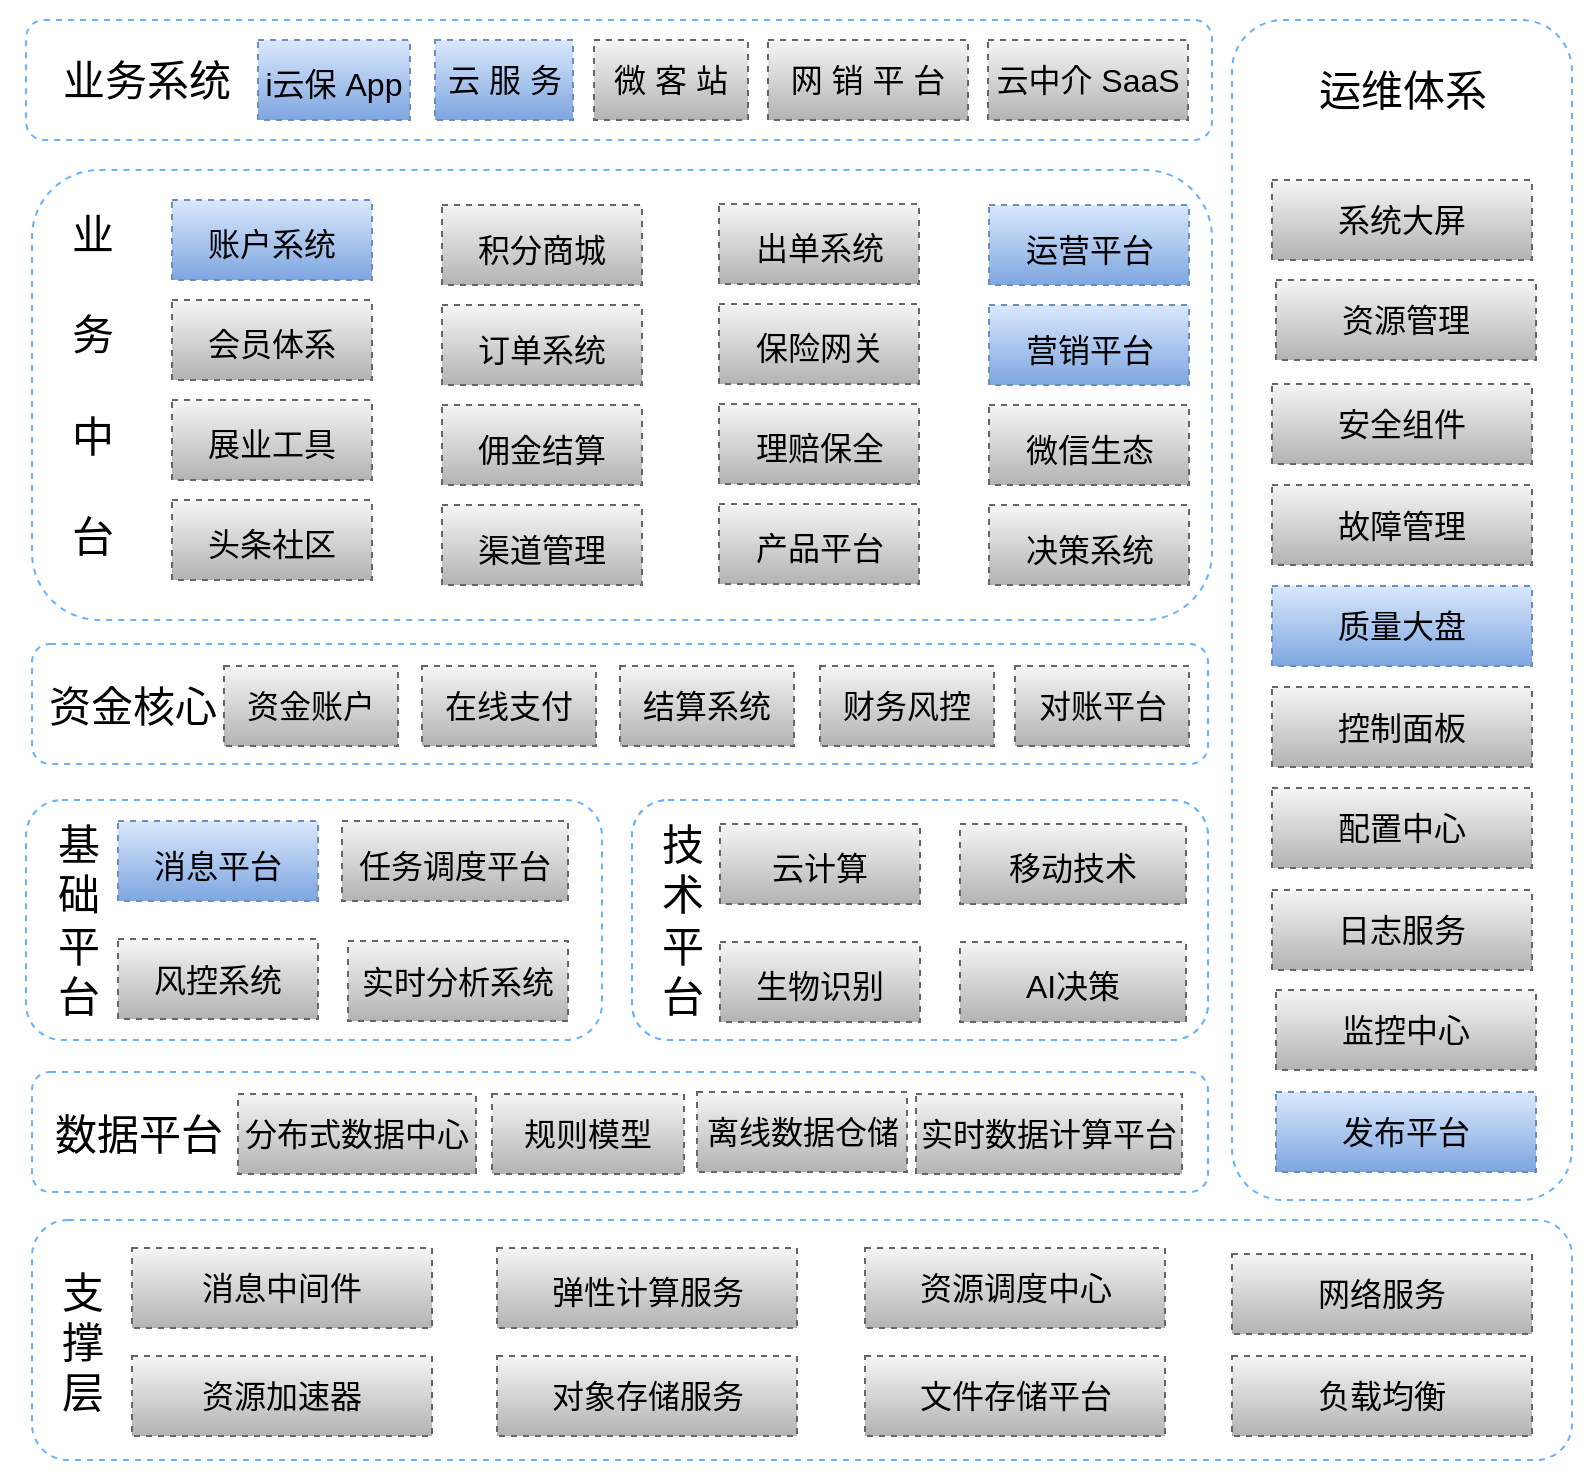 <mxfile version="13.2.1" type="github">
  <diagram id="Z4rZu4gzG-g9UAVYbysw" name="第 1 页">
    <mxGraphModel dx="1186" dy="1090" grid="0" gridSize="10" guides="1" tooltips="1" connect="1" arrows="1" fold="1" page="0" pageScale="1" pageWidth="827" pageHeight="1169" math="0" shadow="0">
      <root>
        <mxCell id="0" />
        <mxCell id="1" parent="0" />
        <mxCell id="gegUZrvBjKPwMkM6OcZD-41" value="" style="rounded=1;whiteSpace=wrap;html=1;strokeColor=#66B2FF;dashed=1;" parent="1" vertex="1">
          <mxGeometry x="440" y="270" width="288" height="120" as="geometry" />
        </mxCell>
        <mxCell id="gegUZrvBjKPwMkM6OcZD-2" value="" style="rounded=0;whiteSpace=wrap;html=1;strokeColor=none;fillColor=none;" parent="1" vertex="1">
          <mxGeometry x="124" y="-130" width="796" height="740" as="geometry" />
        </mxCell>
        <mxCell id="gegUZrvBjKPwMkM6OcZD-3" value="" style="rounded=1;whiteSpace=wrap;html=1;strokeColor=#66B2FF;dashed=1;" parent="1" vertex="1">
          <mxGeometry x="140" y="480" width="770" height="120" as="geometry" />
        </mxCell>
        <mxCell id="gegUZrvBjKPwMkM6OcZD-4" value="支&lt;br&gt;撑&lt;br&gt;层" style="text;html=1;resizable=0;autosize=1;align=center;verticalAlign=middle;points=[];fillColor=none;strokeColor=none;rounded=0;dashed=1;fontSize=21;" parent="1" vertex="1">
          <mxGeometry x="145" y="501" width="40" height="80" as="geometry" />
        </mxCell>
        <mxCell id="gegUZrvBjKPwMkM6OcZD-11" value="资源加速器" style="rounded=0;whiteSpace=wrap;html=1;dashed=1;strokeColor=#666666;fontSize=16;fillColor=#f5f5f5;gradientColor=#b3b3b3;" parent="1" vertex="1">
          <mxGeometry x="190" y="548" width="150" height="40" as="geometry" />
        </mxCell>
        <mxCell id="gegUZrvBjKPwMkM6OcZD-13" value="" style="rounded=1;whiteSpace=wrap;html=1;dashed=1;strokeColor=#66B2FF;fontSize=21;" parent="1" vertex="1">
          <mxGeometry x="740" y="-120" width="170" height="590" as="geometry" />
        </mxCell>
        <mxCell id="gegUZrvBjKPwMkM6OcZD-14" value="消息中间件&lt;br style=&quot;font-size: 16px&quot;&gt;" style="rounded=0;whiteSpace=wrap;html=1;dashed=1;strokeColor=#666666;fontSize=16;fillColor=#f5f5f5;gradientColor=#b3b3b3;" parent="1" vertex="1">
          <mxGeometry x="190" y="494" width="150" height="40" as="geometry" />
        </mxCell>
        <mxCell id="gegUZrvBjKPwMkM6OcZD-19" value="对象存储服务" style="rounded=0;whiteSpace=wrap;html=1;dashed=1;strokeColor=#666666;fontSize=16;fillColor=#f5f5f5;gradientColor=#b3b3b3;" parent="1" vertex="1">
          <mxGeometry x="372.5" y="548" width="150" height="40" as="geometry" />
        </mxCell>
        <mxCell id="gegUZrvBjKPwMkM6OcZD-20" value="&lt;span style=&quot;font-size: 16px&quot;&gt;弹性计算服务&lt;/span&gt;" style="rounded=0;whiteSpace=wrap;html=1;dashed=1;strokeColor=#666666;fontSize=21;fillColor=#f5f5f5;gradientColor=#b3b3b3;" parent="1" vertex="1">
          <mxGeometry x="372.5" y="494" width="150" height="40" as="geometry" />
        </mxCell>
        <mxCell id="gegUZrvBjKPwMkM6OcZD-21" value="文件存储平台" style="rounded=0;whiteSpace=wrap;html=1;dashed=1;strokeColor=#666666;fontSize=16;fillColor=#f5f5f5;gradientColor=#b3b3b3;" parent="1" vertex="1">
          <mxGeometry x="556.5" y="548" width="150" height="40" as="geometry" />
        </mxCell>
        <mxCell id="gegUZrvBjKPwMkM6OcZD-22" value="资源调度中心" style="rounded=0;whiteSpace=wrap;html=1;dashed=1;strokeColor=#666666;fontSize=16;fillColor=#f5f5f5;gradientColor=#b3b3b3;" parent="1" vertex="1">
          <mxGeometry x="556.5" y="494" width="150" height="40" as="geometry" />
        </mxCell>
        <mxCell id="gegUZrvBjKPwMkM6OcZD-23" value="负载均衡" style="rounded=0;whiteSpace=wrap;html=1;dashed=1;strokeColor=#666666;fontSize=16;fillColor=#f5f5f5;gradientColor=#b3b3b3;" parent="1" vertex="1">
          <mxGeometry x="740" y="548" width="150" height="40" as="geometry" />
        </mxCell>
        <mxCell id="gegUZrvBjKPwMkM6OcZD-24" value="网络服务" style="rounded=0;whiteSpace=wrap;html=1;dashed=1;strokeColor=#666666;fontSize=16;fillColor=#f5f5f5;gradientColor=#b3b3b3;" parent="1" vertex="1">
          <mxGeometry x="740" y="497" width="150" height="40" as="geometry" />
        </mxCell>
        <mxCell id="gegUZrvBjKPwMkM6OcZD-25" value="运维体系" style="text;html=1;resizable=0;autosize=1;align=center;verticalAlign=middle;points=[];fillColor=none;strokeColor=none;rounded=0;dashed=1;fontSize=21;" parent="1" vertex="1">
          <mxGeometry x="775" y="-100" width="100" height="30" as="geometry" />
        </mxCell>
        <mxCell id="gegUZrvBjKPwMkM6OcZD-26" value="" style="rounded=1;whiteSpace=wrap;html=1;strokeColor=#66B2FF;dashed=1;" parent="1" vertex="1">
          <mxGeometry x="137" y="270" width="288" height="120" as="geometry" />
        </mxCell>
        <mxCell id="gegUZrvBjKPwMkM6OcZD-27" value="" style="rounded=1;whiteSpace=wrap;html=1;strokeColor=#66B2FF;dashed=1;" parent="1" vertex="1">
          <mxGeometry x="140" y="406" width="588" height="60" as="geometry" />
        </mxCell>
        <mxCell id="gegUZrvBjKPwMkM6OcZD-29" value="" style="rounded=1;whiteSpace=wrap;html=1;strokeColor=#66B2FF;dashed=1;" parent="1" vertex="1">
          <mxGeometry x="140" y="-45" width="590" height="225" as="geometry" />
        </mxCell>
        <mxCell id="gegUZrvBjKPwMkM6OcZD-30" value="安全组件" style="rounded=0;whiteSpace=wrap;html=1;dashed=1;strokeColor=#666666;fontSize=16;fillColor=#f5f5f5;gradientColor=#b3b3b3;" parent="1" vertex="1">
          <mxGeometry x="760" y="62" width="130" height="40" as="geometry" />
        </mxCell>
        <mxCell id="gegUZrvBjKPwMkM6OcZD-31" value="发布平台" style="rounded=0;whiteSpace=wrap;html=1;dashed=1;strokeColor=#6c8ebf;fontSize=16;fillColor=#dae8fc;gradientColor=#7ea6e0;" parent="1" vertex="1">
          <mxGeometry x="762" y="416" width="130" height="40" as="geometry" />
        </mxCell>
        <mxCell id="gegUZrvBjKPwMkM6OcZD-32" value="监控中心" style="rounded=0;whiteSpace=wrap;html=1;dashed=1;strokeColor=#666666;fontSize=16;fillColor=#f5f5f5;gradientColor=#b3b3b3;" parent="1" vertex="1">
          <mxGeometry x="762" y="365" width="130" height="40" as="geometry" />
        </mxCell>
        <mxCell id="gegUZrvBjKPwMkM6OcZD-33" value="日志服务" style="rounded=0;whiteSpace=wrap;html=1;dashed=1;strokeColor=#666666;fontSize=16;fillColor=#f5f5f5;gradientColor=#b3b3b3;" parent="1" vertex="1">
          <mxGeometry x="760" y="315" width="130" height="40" as="geometry" />
        </mxCell>
        <mxCell id="gegUZrvBjKPwMkM6OcZD-34" value="配置中心" style="rounded=0;whiteSpace=wrap;html=1;dashed=1;strokeColor=#666666;fontSize=16;fillColor=#f5f5f5;gradientColor=#b3b3b3;" parent="1" vertex="1">
          <mxGeometry x="760" y="264" width="130" height="40" as="geometry" />
        </mxCell>
        <mxCell id="gegUZrvBjKPwMkM6OcZD-35" value="质量大盘" style="rounded=0;whiteSpace=wrap;html=1;dashed=1;strokeColor=#6c8ebf;fontSize=16;fillColor=#dae8fc;gradientColor=#7ea6e0;" parent="1" vertex="1">
          <mxGeometry x="760" y="163" width="130" height="40" as="geometry" />
        </mxCell>
        <mxCell id="gegUZrvBjKPwMkM6OcZD-36" value="故障管理" style="rounded=0;whiteSpace=wrap;html=1;dashed=1;strokeColor=#666666;fontSize=16;fillColor=#f5f5f5;gradientColor=#b3b3b3;" parent="1" vertex="1">
          <mxGeometry x="760" y="112.5" width="130" height="40" as="geometry" />
        </mxCell>
        <mxCell id="gegUZrvBjKPwMkM6OcZD-37" value="资源管理" style="rounded=0;whiteSpace=wrap;html=1;dashed=1;strokeColor=#666666;fontSize=16;fillColor=#f5f5f5;gradientColor=#b3b3b3;" parent="1" vertex="1">
          <mxGeometry x="762" y="10" width="130" height="40" as="geometry" />
        </mxCell>
        <mxCell id="gegUZrvBjKPwMkM6OcZD-38" value="基&lt;br&gt;础&lt;br&gt;平&lt;br&gt;台&lt;br&gt;" style="text;html=1;resizable=0;autosize=1;align=center;verticalAlign=middle;points=[];fillColor=none;strokeColor=none;rounded=0;dashed=1;fontSize=21;" parent="1" vertex="1">
          <mxGeometry x="143" y="275" width="40" height="110" as="geometry" />
        </mxCell>
        <mxCell id="gegUZrvBjKPwMkM6OcZD-40" value="分布式数据中心" style="rounded=0;whiteSpace=wrap;html=1;dashed=1;strokeColor=#666666;fontSize=16;fillColor=#f5f5f5;gradientColor=#b3b3b3;" parent="1" vertex="1">
          <mxGeometry x="243" y="417" width="119" height="40" as="geometry" />
        </mxCell>
        <mxCell id="gegUZrvBjKPwMkM6OcZD-47" value="&lt;span style=&quot;font-size: 16px&quot;&gt;消息平台&lt;/span&gt;" style="rounded=0;whiteSpace=wrap;html=1;dashed=1;strokeColor=#6c8ebf;fontSize=21;fillColor=#dae8fc;gradientColor=#7ea6e0;" parent="1" vertex="1">
          <mxGeometry x="183" y="280.5" width="100" height="40" as="geometry" />
        </mxCell>
        <mxCell id="gegUZrvBjKPwMkM6OcZD-48" value="&lt;span style=&quot;font-size: 16px&quot;&gt;任务调度平台&lt;/span&gt;" style="rounded=0;whiteSpace=wrap;html=1;dashed=1;strokeColor=#666666;fontSize=21;fillColor=#f5f5f5;gradientColor=#b3b3b3;" parent="1" vertex="1">
          <mxGeometry x="295" y="280.5" width="113" height="40" as="geometry" />
        </mxCell>
        <mxCell id="gegUZrvBjKPwMkM6OcZD-49" value="&lt;span style=&quot;font-size: 16px;&quot;&gt;风控系统&lt;/span&gt;" style="rounded=0;whiteSpace=wrap;html=1;dashed=1;strokeColor=#666666;fontSize=16;fillColor=#f5f5f5;gradientColor=#b3b3b3;" parent="1" vertex="1">
          <mxGeometry x="183" y="339.5" width="100" height="40" as="geometry" />
        </mxCell>
        <mxCell id="gegUZrvBjKPwMkM6OcZD-50" value="&lt;span style=&quot;font-size: 16px;&quot;&gt;实时分析系统&lt;/span&gt;" style="rounded=0;whiteSpace=wrap;html=1;dashed=1;strokeColor=#666666;fontSize=16;fillColor=#f5f5f5;gradientColor=#b3b3b3;" parent="1" vertex="1">
          <mxGeometry x="298" y="340.5" width="110" height="40" as="geometry" />
        </mxCell>
        <mxCell id="gegUZrvBjKPwMkM6OcZD-52" value="数据平台" style="text;html=1;resizable=0;autosize=1;align=center;verticalAlign=middle;points=[];fillColor=none;strokeColor=none;rounded=0;dashed=1;fontSize=21;" parent="1" vertex="1">
          <mxGeometry x="143" y="422" width="100" height="30" as="geometry" />
        </mxCell>
        <mxCell id="gegUZrvBjKPwMkM6OcZD-54" value="" style="rounded=1;whiteSpace=wrap;html=1;strokeColor=#66B2FF;dashed=1;" parent="1" vertex="1">
          <mxGeometry x="440" y="270" width="288" height="120" as="geometry" />
        </mxCell>
        <mxCell id="gegUZrvBjKPwMkM6OcZD-39" value="&lt;span style=&quot;font-size: 16px&quot;&gt;云计算&lt;/span&gt;" style="rounded=0;whiteSpace=wrap;html=1;dashed=1;strokeColor=#666666;fontSize=21;fillColor=#f5f5f5;gradientColor=#b3b3b3;" parent="1" vertex="1">
          <mxGeometry x="484" y="282" width="100" height="40" as="geometry" />
        </mxCell>
        <mxCell id="gegUZrvBjKPwMkM6OcZD-42" value="技&lt;br&gt;术&lt;br&gt;平&lt;br&gt;台&lt;br&gt;" style="text;html=1;resizable=0;autosize=1;align=center;verticalAlign=middle;points=[];fillColor=none;strokeColor=none;rounded=0;dashed=1;fontSize=21;" parent="1" vertex="1">
          <mxGeometry x="445" y="275" width="40" height="110" as="geometry" />
        </mxCell>
        <mxCell id="gegUZrvBjKPwMkM6OcZD-44" value="&lt;font style=&quot;font-size: 16px&quot;&gt;移动技术&lt;/font&gt;" style="rounded=0;whiteSpace=wrap;html=1;dashed=1;strokeColor=#666666;fontSize=21;fillColor=#f5f5f5;gradientColor=#b3b3b3;" parent="1" vertex="1">
          <mxGeometry x="604" y="282" width="113" height="40" as="geometry" />
        </mxCell>
        <mxCell id="gegUZrvBjKPwMkM6OcZD-45" value="&lt;span style=&quot;font-size: 16px&quot;&gt;生物识别&lt;/span&gt;" style="rounded=0;whiteSpace=wrap;html=1;dashed=1;strokeColor=#666666;fontSize=21;fillColor=#f5f5f5;gradientColor=#b3b3b3;" parent="1" vertex="1">
          <mxGeometry x="484" y="341" width="100" height="40" as="geometry" />
        </mxCell>
        <mxCell id="gegUZrvBjKPwMkM6OcZD-46" value="&lt;span style=&quot;font-size: 16px&quot;&gt;AI决策&lt;/span&gt;" style="rounded=0;whiteSpace=wrap;html=1;dashed=1;strokeColor=#666666;fontSize=21;fillColor=#f5f5f5;gradientColor=#b3b3b3;" parent="1" vertex="1">
          <mxGeometry x="604" y="341" width="113" height="40" as="geometry" />
        </mxCell>
        <mxCell id="gegUZrvBjKPwMkM6OcZD-55" value="离线数据仓储" style="rounded=0;whiteSpace=wrap;html=1;dashed=1;strokeColor=#666666;fontSize=16;fillColor=#f5f5f5;gradientColor=#b3b3b3;" parent="1" vertex="1">
          <mxGeometry x="472.5" y="416" width="105" height="40" as="geometry" />
        </mxCell>
        <mxCell id="gegUZrvBjKPwMkM6OcZD-56" value="实时数据计算平台" style="rounded=0;whiteSpace=wrap;html=1;dashed=1;strokeColor=#666666;fontSize=16;fillColor=#f5f5f5;gradientColor=#b3b3b3;" parent="1" vertex="1">
          <mxGeometry x="582" y="417" width="133" height="40" as="geometry" />
        </mxCell>
        <mxCell id="gegUZrvBjKPwMkM6OcZD-57" value="" style="rounded=1;whiteSpace=wrap;html=1;strokeColor=#66B2FF;dashed=1;" parent="1" vertex="1">
          <mxGeometry x="140" y="192" width="588" height="60" as="geometry" />
        </mxCell>
        <mxCell id="gegUZrvBjKPwMkM6OcZD-58" value="资金账户" style="rounded=0;whiteSpace=wrap;html=1;dashed=1;strokeColor=#666666;fontSize=16;fillColor=#f5f5f5;gradientColor=#b3b3b3;" parent="1" vertex="1">
          <mxGeometry x="236" y="203" width="87" height="40" as="geometry" />
        </mxCell>
        <mxCell id="gegUZrvBjKPwMkM6OcZD-59" value="资金核心" style="text;html=1;resizable=0;autosize=1;align=center;verticalAlign=middle;points=[];fillColor=none;strokeColor=none;rounded=0;dashed=1;fontSize=21;" parent="1" vertex="1">
          <mxGeometry x="143" y="208" width="94" height="29" as="geometry" />
        </mxCell>
        <mxCell id="gegUZrvBjKPwMkM6OcZD-60" value="在线支付" style="rounded=0;whiteSpace=wrap;html=1;dashed=1;strokeColor=#666666;fontSize=16;fillColor=#f5f5f5;gradientColor=#b3b3b3;" parent="1" vertex="1">
          <mxGeometry x="335" y="203" width="87" height="40" as="geometry" />
        </mxCell>
        <mxCell id="gegUZrvBjKPwMkM6OcZD-61" value="结算系统" style="rounded=0;whiteSpace=wrap;html=1;dashed=1;strokeColor=#666666;fontSize=16;fillColor=#f5f5f5;gradientColor=#b3b3b3;" parent="1" vertex="1">
          <mxGeometry x="434" y="203" width="87" height="40" as="geometry" />
        </mxCell>
        <mxCell id="gegUZrvBjKPwMkM6OcZD-62" value="对账平台" style="rounded=0;whiteSpace=wrap;html=1;dashed=1;strokeColor=#666666;fontSize=16;fillColor=#f5f5f5;gradientColor=#b3b3b3;" parent="1" vertex="1">
          <mxGeometry x="631.5" y="203" width="87" height="40" as="geometry" />
        </mxCell>
        <mxCell id="gegUZrvBjKPwMkM6OcZD-63" value="财务风控" style="rounded=0;whiteSpace=wrap;html=1;dashed=1;strokeColor=#666666;fontSize=16;fillColor=#f5f5f5;gradientColor=#b3b3b3;" parent="1" vertex="1">
          <mxGeometry x="534" y="203" width="87" height="40" as="geometry" />
        </mxCell>
        <mxCell id="gegUZrvBjKPwMkM6OcZD-64" value="业&lt;br&gt;&lt;br&gt;务&lt;br&gt;&lt;br&gt;中&lt;br&gt;&lt;br&gt;台&lt;br&gt;&lt;br&gt;" style="text;html=1;resizable=0;autosize=1;align=center;verticalAlign=middle;points=[];fillColor=none;strokeColor=none;rounded=0;dashed=1;fontSize=21;" parent="1" vertex="1">
          <mxGeometry x="154" y="-27.5" width="31" height="204" as="geometry" />
        </mxCell>
        <mxCell id="gegUZrvBjKPwMkM6OcZD-65" value="&lt;span style=&quot;font-size: 16px&quot;&gt;头条社区&lt;/span&gt;" style="rounded=0;whiteSpace=wrap;html=1;dashed=1;strokeColor=#666666;fontSize=21;fillColor=#f5f5f5;gradientColor=#b3b3b3;" parent="1" vertex="1">
          <mxGeometry x="210" y="120" width="100" height="40" as="geometry" />
        </mxCell>
        <mxCell id="gegUZrvBjKPwMkM6OcZD-66" value="&lt;span style=&quot;font-size: 16px&quot;&gt;展业工具&lt;/span&gt;" style="rounded=0;whiteSpace=wrap;html=1;dashed=1;strokeColor=#666666;fontSize=21;fillColor=#f5f5f5;gradientColor=#b3b3b3;" parent="1" vertex="1">
          <mxGeometry x="210" y="70" width="100" height="40" as="geometry" />
        </mxCell>
        <mxCell id="gegUZrvBjKPwMkM6OcZD-67" value="&lt;span style=&quot;font-size: 16px&quot;&gt;会员体系&lt;/span&gt;" style="rounded=0;whiteSpace=wrap;html=1;dashed=1;strokeColor=#666666;fontSize=21;fillColor=#f5f5f5;gradientColor=#b3b3b3;" parent="1" vertex="1">
          <mxGeometry x="210" y="20" width="100" height="40" as="geometry" />
        </mxCell>
        <mxCell id="gegUZrvBjKPwMkM6OcZD-68" value="&lt;span style=&quot;font-size: 16px&quot;&gt;账户系统&lt;/span&gt;" style="rounded=0;whiteSpace=wrap;html=1;dashed=1;strokeColor=#6c8ebf;fontSize=21;fillColor=#dae8fc;gradientColor=#7ea6e0;" parent="1" vertex="1">
          <mxGeometry x="210" y="-30" width="100" height="40" as="geometry" />
        </mxCell>
        <mxCell id="gegUZrvBjKPwMkM6OcZD-72" value="&lt;span style=&quot;font-size: 16px&quot;&gt;渠道管理&lt;/span&gt;" style="rounded=0;whiteSpace=wrap;html=1;dashed=1;strokeColor=#666666;fontSize=21;fillColor=#f5f5f5;gradientColor=#b3b3b3;" parent="1" vertex="1">
          <mxGeometry x="345" y="122.5" width="100" height="40" as="geometry" />
        </mxCell>
        <mxCell id="gegUZrvBjKPwMkM6OcZD-73" value="&lt;span style=&quot;font-size: 16px&quot;&gt;佣金结算&lt;/span&gt;" style="rounded=0;whiteSpace=wrap;html=1;dashed=1;strokeColor=#666666;fontSize=21;fillColor=#f5f5f5;gradientColor=#b3b3b3;" parent="1" vertex="1">
          <mxGeometry x="345" y="72.5" width="100" height="40" as="geometry" />
        </mxCell>
        <mxCell id="gegUZrvBjKPwMkM6OcZD-74" value="&lt;span style=&quot;font-size: 16px&quot;&gt;订单系统&lt;/span&gt;" style="rounded=0;whiteSpace=wrap;html=1;dashed=1;strokeColor=#666666;fontSize=21;fillColor=#f5f5f5;gradientColor=#b3b3b3;" parent="1" vertex="1">
          <mxGeometry x="345" y="22.5" width="100" height="40" as="geometry" />
        </mxCell>
        <mxCell id="gegUZrvBjKPwMkM6OcZD-75" value="&lt;span style=&quot;font-size: 16px&quot;&gt;积分商城&lt;/span&gt;" style="rounded=0;whiteSpace=wrap;html=1;dashed=1;strokeColor=#666666;fontSize=21;fillColor=#f5f5f5;gradientColor=#b3b3b3;" parent="1" vertex="1">
          <mxGeometry x="345" y="-27.5" width="100" height="40" as="geometry" />
        </mxCell>
        <mxCell id="gegUZrvBjKPwMkM6OcZD-76" value="&lt;span style=&quot;font-size: 16px&quot;&gt;产品平台&lt;/span&gt;" style="rounded=0;whiteSpace=wrap;html=1;dashed=1;strokeColor=#666666;fontSize=21;fillColor=#f5f5f5;gradientColor=#b3b3b3;" parent="1" vertex="1">
          <mxGeometry x="483.5" y="122" width="100" height="40" as="geometry" />
        </mxCell>
        <mxCell id="gegUZrvBjKPwMkM6OcZD-77" value="&lt;span style=&quot;font-size: 16px&quot;&gt;理赔保全&lt;/span&gt;" style="rounded=0;whiteSpace=wrap;html=1;dashed=1;strokeColor=#666666;fontSize=21;fillColor=#f5f5f5;gradientColor=#b3b3b3;" parent="1" vertex="1">
          <mxGeometry x="483.5" y="72" width="100" height="40" as="geometry" />
        </mxCell>
        <mxCell id="gegUZrvBjKPwMkM6OcZD-78" value="&lt;span style=&quot;font-size: 16px&quot;&gt;保险网关&lt;/span&gt;" style="rounded=0;whiteSpace=wrap;html=1;dashed=1;strokeColor=#666666;fontSize=21;fillColor=#f5f5f5;gradientColor=#b3b3b3;" parent="1" vertex="1">
          <mxGeometry x="483.5" y="22" width="100" height="40" as="geometry" />
        </mxCell>
        <mxCell id="gegUZrvBjKPwMkM6OcZD-79" value="&lt;span style=&quot;font-size: 16px&quot;&gt;出单系统&lt;/span&gt;" style="rounded=0;whiteSpace=wrap;html=1;dashed=1;strokeColor=#666666;fontSize=21;fillColor=#f5f5f5;gradientColor=#b3b3b3;" parent="1" vertex="1">
          <mxGeometry x="483.5" y="-28" width="100" height="40" as="geometry" />
        </mxCell>
        <mxCell id="gegUZrvBjKPwMkM6OcZD-80" value="&lt;span style=&quot;font-size: 16px&quot;&gt;决策系统&lt;/span&gt;" style="rounded=0;whiteSpace=wrap;html=1;dashed=1;strokeColor=#666666;fontSize=21;fillColor=#f5f5f5;gradientColor=#b3b3b3;" parent="1" vertex="1">
          <mxGeometry x="618.5" y="122.5" width="100" height="40" as="geometry" />
        </mxCell>
        <mxCell id="gegUZrvBjKPwMkM6OcZD-81" value="&lt;span style=&quot;font-size: 16px&quot;&gt;微信生态&lt;/span&gt;" style="rounded=0;whiteSpace=wrap;html=1;dashed=1;strokeColor=#666666;fontSize=21;fillColor=#f5f5f5;gradientColor=#b3b3b3;" parent="1" vertex="1">
          <mxGeometry x="618.5" y="72.5" width="100" height="40" as="geometry" />
        </mxCell>
        <mxCell id="gegUZrvBjKPwMkM6OcZD-82" value="&lt;span style=&quot;font-size: 16px&quot;&gt;营销平台&lt;/span&gt;" style="rounded=0;whiteSpace=wrap;html=1;dashed=1;strokeColor=#6c8ebf;fontSize=21;fillColor=#dae8fc;gradientColor=#7ea6e0;" parent="1" vertex="1">
          <mxGeometry x="618.5" y="22.5" width="100" height="40" as="geometry" />
        </mxCell>
        <mxCell id="gegUZrvBjKPwMkM6OcZD-83" value="&lt;span style=&quot;font-size: 16px&quot;&gt;运营平台&lt;/span&gt;" style="rounded=0;whiteSpace=wrap;html=1;dashed=1;strokeColor=#6c8ebf;fontSize=21;fillColor=#dae8fc;gradientColor=#7ea6e0;" parent="1" vertex="1">
          <mxGeometry x="618.5" y="-27.5" width="100" height="40" as="geometry" />
        </mxCell>
        <mxCell id="gegUZrvBjKPwMkM6OcZD-90" value="" style="rounded=1;whiteSpace=wrap;html=1;strokeColor=#66B2FF;dashed=1;" parent="1" vertex="1">
          <mxGeometry x="137" y="-120" width="593" height="60" as="geometry" />
        </mxCell>
        <mxCell id="gegUZrvBjKPwMkM6OcZD-91" value="业务系统" style="text;html=1;resizable=0;autosize=1;align=center;verticalAlign=middle;points=[];fillColor=none;strokeColor=none;rounded=0;dashed=1;fontSize=21;" parent="1" vertex="1">
          <mxGeometry x="150" y="-105" width="94" height="29" as="geometry" />
        </mxCell>
        <mxCell id="gegUZrvBjKPwMkM6OcZD-92" value="&lt;span style=&quot;font-size: 16px&quot;&gt;i云保 App&lt;/span&gt;" style="rounded=0;whiteSpace=wrap;html=1;dashed=1;strokeColor=#6c8ebf;fontSize=21;fillColor=#dae8fc;gradientColor=#7ea6e0;" parent="1" vertex="1">
          <mxGeometry x="253" y="-110" width="76" height="40" as="geometry" />
        </mxCell>
        <mxCell id="gegUZrvBjKPwMkM6OcZD-94" value="&lt;span style=&quot;font-size: 16px;&quot;&gt;云 服 务&lt;/span&gt;&lt;br style=&quot;font-size: 16px;&quot;&gt;" style="rounded=0;whiteSpace=wrap;html=1;dashed=1;strokeColor=#6c8ebf;fontSize=16;fillColor=#dae8fc;gradientColor=#7ea6e0;" parent="1" vertex="1">
          <mxGeometry x="341.5" y="-110" width="69" height="40" as="geometry" />
        </mxCell>
        <mxCell id="gegUZrvBjKPwMkM6OcZD-95" value="网 销 平 台&lt;br style=&quot;font-size: 16px&quot;&gt;" style="rounded=0;whiteSpace=wrap;html=1;dashed=1;strokeColor=#666666;fontSize=16;fillColor=#f5f5f5;gradientColor=#b3b3b3;" parent="1" vertex="1">
          <mxGeometry x="508" y="-110" width="100" height="40" as="geometry" />
        </mxCell>
        <mxCell id="gegUZrvBjKPwMkM6OcZD-96" value="云中介 SaaS&lt;br style=&quot;font-size: 16px&quot;&gt;" style="rounded=0;whiteSpace=wrap;html=1;dashed=1;strokeColor=#666666;fontSize=16;fillColor=#f5f5f5;gradientColor=#b3b3b3;" parent="1" vertex="1">
          <mxGeometry x="618" y="-110" width="100" height="40" as="geometry" />
        </mxCell>
        <mxCell id="gegUZrvBjKPwMkM6OcZD-97" value="系统大屏" style="rounded=0;whiteSpace=wrap;html=1;dashed=1;strokeColor=#666666;fontSize=16;fillColor=#f5f5f5;gradientColor=#b3b3b3;" parent="1" vertex="1">
          <mxGeometry x="760" y="-40" width="130" height="40" as="geometry" />
        </mxCell>
        <mxCell id="gegUZrvBjKPwMkM6OcZD-99" value="&lt;span style=&quot;font-size: 16px&quot;&gt;微 客 站&lt;/span&gt;&lt;br style=&quot;font-size: 16px&quot;&gt;" style="rounded=0;whiteSpace=wrap;html=1;dashed=1;strokeColor=#666666;fontSize=16;fillColor=#f5f5f5;gradientColor=#b3b3b3;" parent="1" vertex="1">
          <mxGeometry x="421" y="-110" width="77" height="40" as="geometry" />
        </mxCell>
        <mxCell id="gegUZrvBjKPwMkM6OcZD-100" value="规则模型" style="rounded=0;whiteSpace=wrap;html=1;dashed=1;strokeColor=#666666;fontSize=16;fillColor=#f5f5f5;gradientColor=#b3b3b3;" parent="1" vertex="1">
          <mxGeometry x="370" y="417" width="96" height="40" as="geometry" />
        </mxCell>
        <mxCell id="gegUZrvBjKPwMkM6OcZD-101" value="控制面板" style="rounded=0;whiteSpace=wrap;html=1;dashed=1;strokeColor=#666666;fontSize=16;fillColor=#f5f5f5;gradientColor=#b3b3b3;" parent="1" vertex="1">
          <mxGeometry x="760" y="213.5" width="130" height="40" as="geometry" />
        </mxCell>
      </root>
    </mxGraphModel>
  </diagram>
</mxfile>

